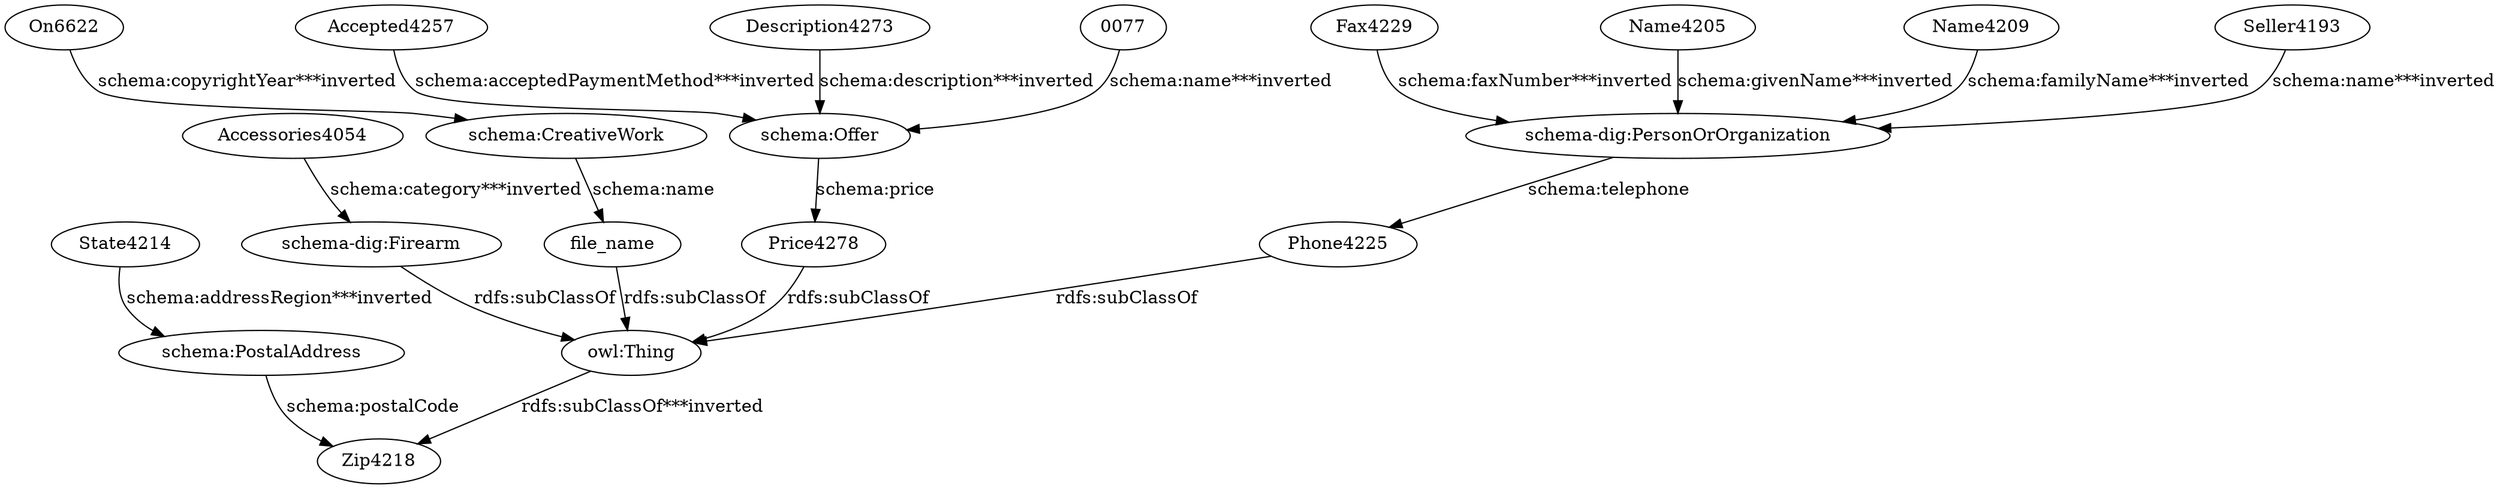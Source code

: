 digraph {
  "0077" [type=attribute_name,label="0077"]
  "schema:Offer1" [type=class_uri,label="schema:Offer"]
  Accepted4257 [type=attribute_name,label=Accepted4257]
  Accessories4054 [type=attribute_name,label=Accessories4054]
  "schema-dig:Firearm1" [type=class_uri,label="schema-dig:Firearm"]
  Description4273 [type=attribute_name,label=Description4273]
  Fax4229 [type=attribute_name,label=Fax4229]
  "schema-dig:PersonOrOrganization1" [type=class_uri,label="schema-dig:PersonOrOrganization"]
  Name4205 [type=attribute_name,label=Name4205]
  Name4209 [type=attribute_name,label=Name4209]
  On6622 [type=attribute_name,label=On6622]
  "schema:CreativeWork1" [type=class_uri,label="schema:CreativeWork"]
  Phone4225 [type=attribute_name,label=Phone4225]
  "owl:Thing" [type=special,label="owl:Thing"]
  Price4278 [type=attribute_name,label=Price4278]
  Seller4193 [type=attribute_name,label=Seller4193]
  State4214 [type=attribute_name,label=State4214]
  "schema:PostalAddress1" [type=class_uri,label="schema:PostalAddress"]
  file_name [type=attribute_name,label=file_name]
  Zip4218 [type=attribute_name,label=Zip4218]
  "0077" -> "schema:Offer1" [type=st_property_uri,label="schema:name***inverted"]
  Accepted4257 -> "schema:Offer1" [type=st_property_uri,label="schema:acceptedPaymentMethod***inverted"]
  Accessories4054 -> "schema-dig:Firearm1" [type=st_property_uri,label="schema:category***inverted"]
  Description4273 -> "schema:Offer1" [type=st_property_uri,label="schema:description***inverted"]
  Fax4229 -> "schema-dig:PersonOrOrganization1" [type=st_property_uri,label="schema:faxNumber***inverted"]
  Name4205 -> "schema-dig:PersonOrOrganization1" [type=st_property_uri,label="schema:givenName***inverted"]
  Name4209 -> "schema-dig:PersonOrOrganization1" [type=st_property_uri,label="schema:familyName***inverted"]
  On6622 -> "schema:CreativeWork1" [type=st_property_uri,label="schema:copyrightYear***inverted"]
  Phone4225 -> "owl:Thing" [label="rdfs:subClassOf",type=inherited]
  Price4278 -> "owl:Thing" [label="rdfs:subClassOf",type=inherited]
  Seller4193 -> "schema-dig:PersonOrOrganization1" [type=st_property_uri,label="schema:name***inverted"]
  State4214 -> "schema:PostalAddress1" [type=st_property_uri,label="schema:addressRegion***inverted"]
  file_name -> "owl:Thing" [label="rdfs:subClassOf",type=inherited]
  "owl:Thing" -> Zip4218 [type=inherited,label="rdfs:subClassOf***inverted"]
  "schema-dig:Firearm1" -> "owl:Thing" [label="rdfs:subClassOf",type=inherited]
  "schema-dig:PersonOrOrganization1" -> Phone4225 [label="schema:telephone",type=st_property_uri]
  "schema:CreativeWork1" -> file_name [label="schema:name",type=st_property_uri]
  "schema:Offer1" -> Price4278 [label="schema:price",type=st_property_uri]
  "schema:PostalAddress1" -> Zip4218 [label="schema:postalCode",type=st_property_uri]
}
